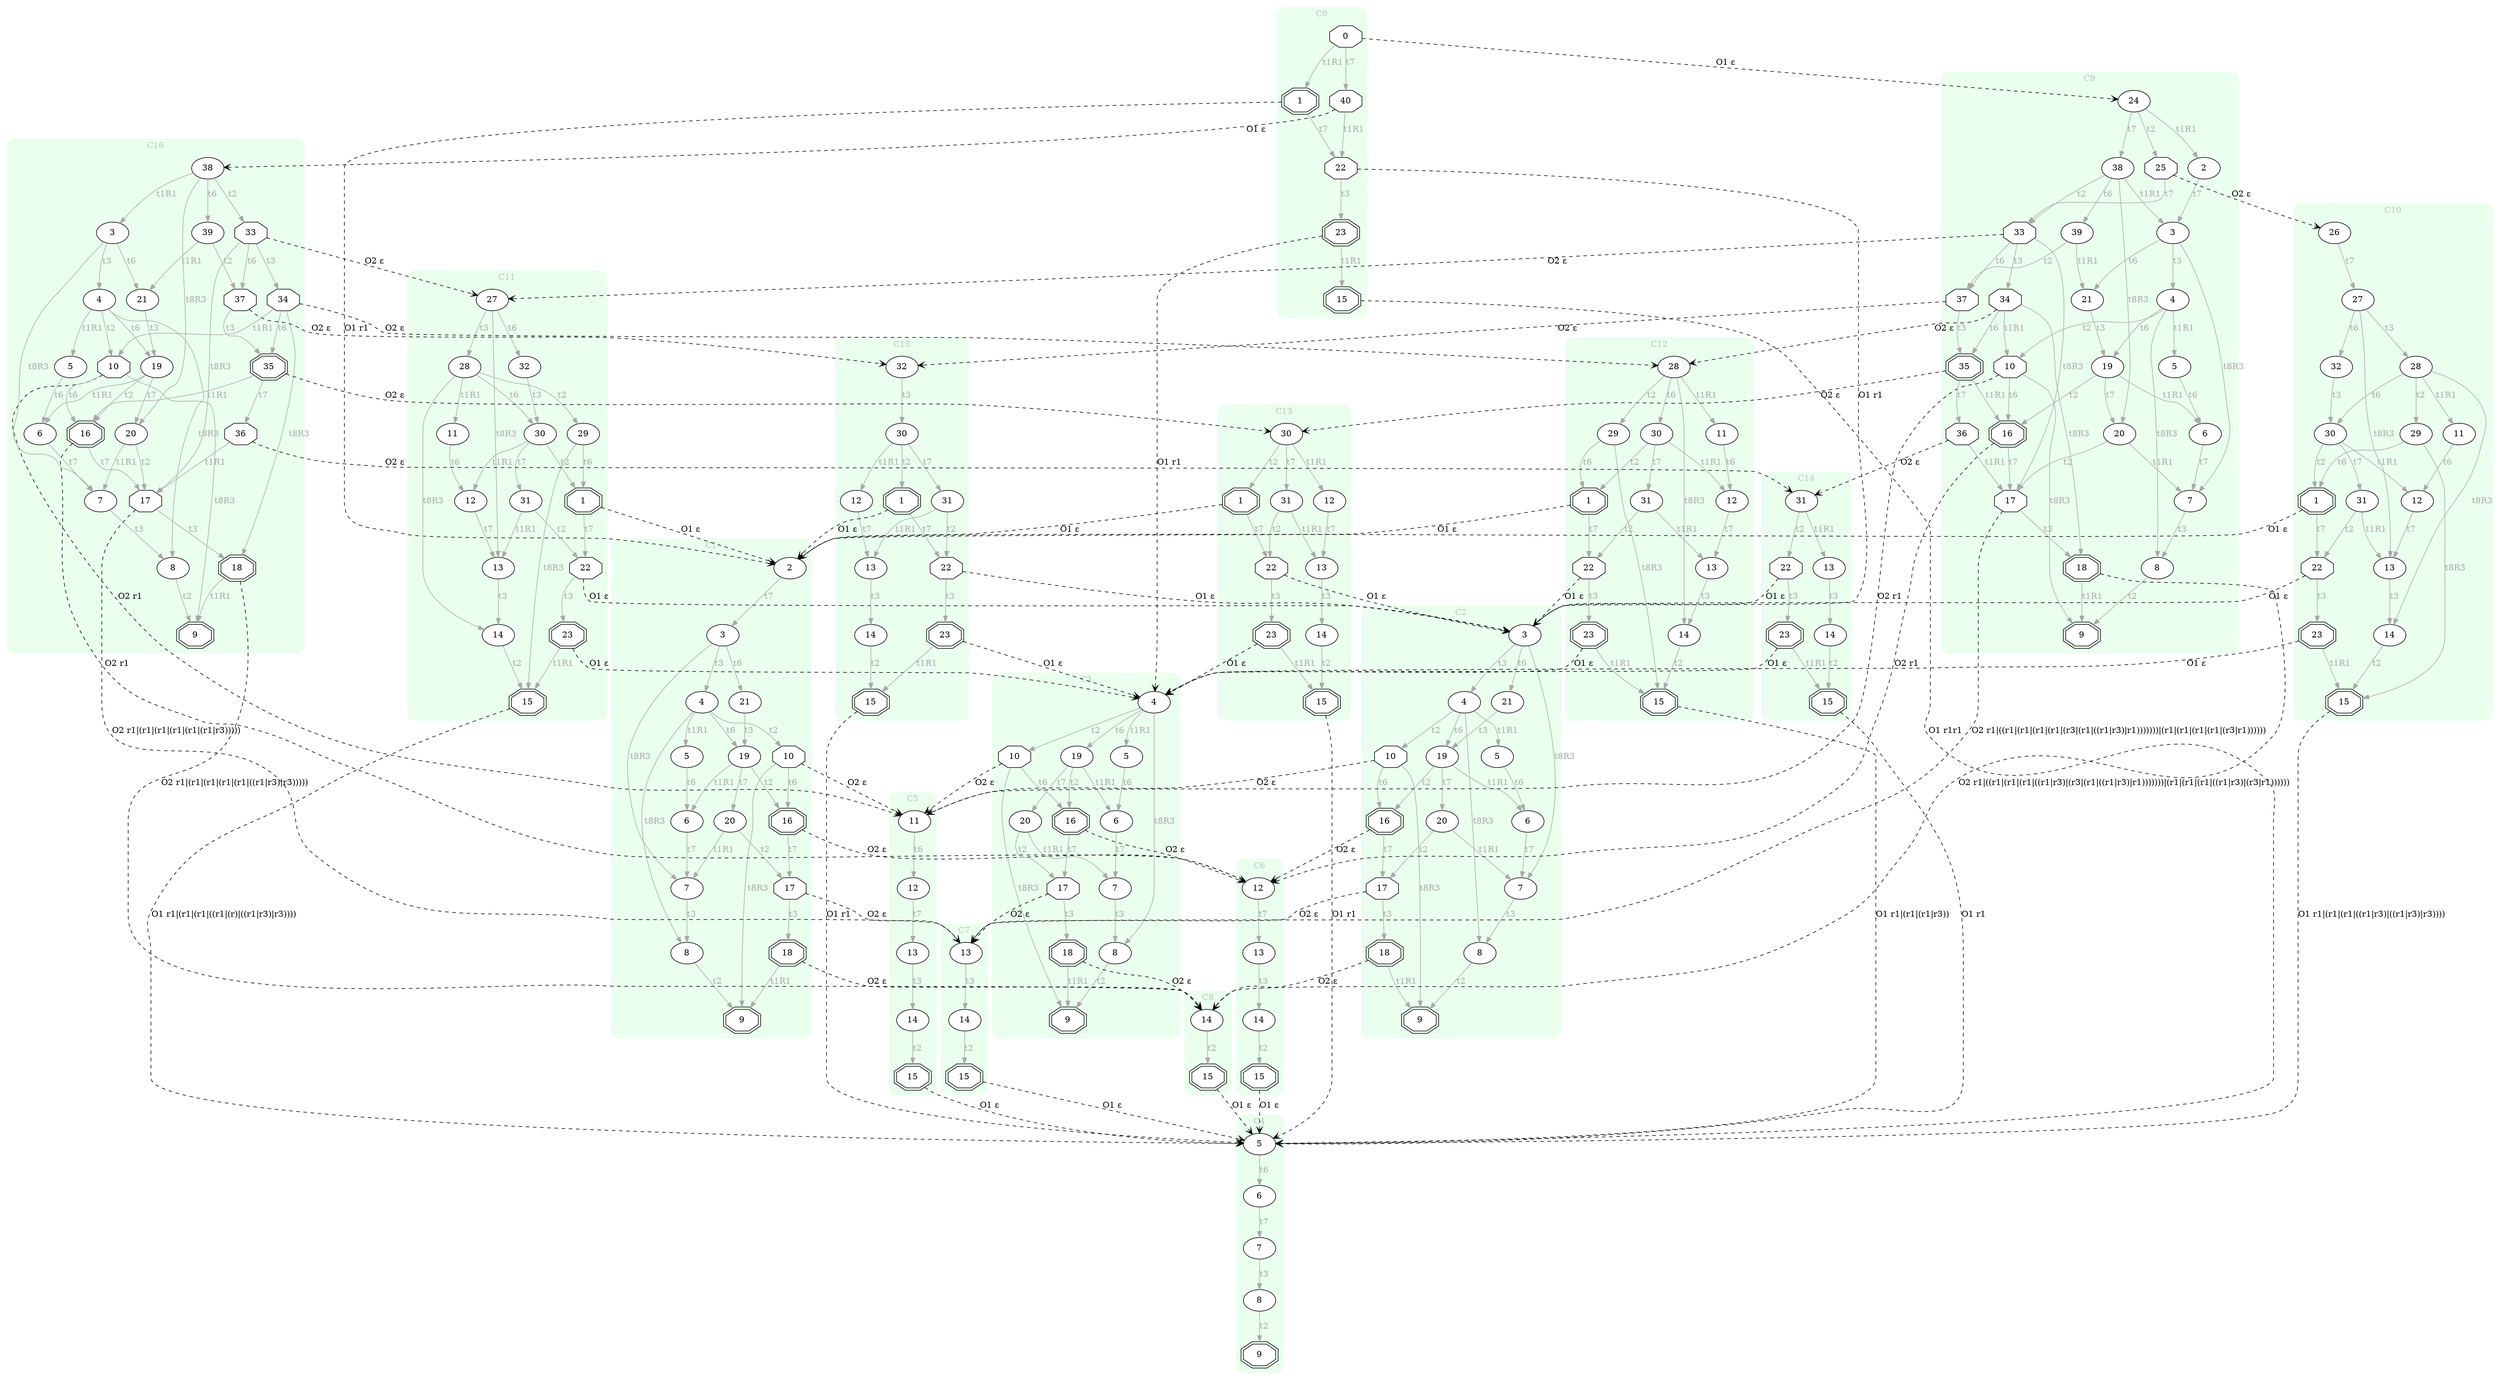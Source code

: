 digraph "EXPinput/i" {
node [style=filled fillcolor=white]
subgraph cluster0 {
style="rounded,filled" label="C0" fontcolor="#B2CCBB" color="#EAFFEE"
edge[color=darkgray fontcolor=darkgray]
node [shape=octagon]; C0S0 [label=0];
node [shape=doubleoctagon]; C0S1 [label=1];
node [shape=doubleoctagon]; C0S15 [label=15];
node [shape=octagon]; C0S22 [label=22];
node [shape=doubleoctagon]; C0S23 [label=23];
node [shape=octagon]; C0S40 [label=40];
C0S0 -> C0S1 [label=t1R1]
C0S0 -> C0S40 [label=t7]
C0S1 -> C0S22 [label=t7]
C0S22 -> C0S23 [label=t3]
C0S23 -> C0S15 [label=t1R1]
C0S40 -> C0S22 [label=t1R1]
}
subgraph cluster1 {
style="rounded,filled" label="C1" fontcolor="#B2CCBB" color="#EAFFEE"
edge[color=darkgray fontcolor=darkgray]
node [shape=oval]; C1S2 [label=2];
node [shape=oval]; C1S3 [label=3];
node [shape=oval]; C1S4 [label=4];
node [shape=oval]; C1S5 [label=5];
node [shape=oval]; C1S6 [label=6];
node [shape=oval]; C1S7 [label=7];
node [shape=oval]; C1S8 [label=8];
node [shape=doubleoctagon]; C1S9 [label=9];
node [shape=octagon]; C1S10 [label=10];
node [shape=doubleoctagon]; C1S16 [label=16];
node [shape=octagon]; C1S17 [label=17];
node [shape=doubleoctagon]; C1S18 [label=18];
node [shape=oval]; C1S19 [label=19];
node [shape=oval]; C1S20 [label=20];
node [shape=oval]; C1S21 [label=21];
C1S2 -> C1S3 [label=t7]
C1S3 -> C1S4 [label=t3]
C1S3 -> C1S21 [label=t6]
C1S3 -> C1S7 [label=t8R3]
C1S4 -> C1S5 [label=t1R1]
C1S4 -> C1S10 [label=t2]
C1S4 -> C1S19 [label=t6]
C1S4 -> C1S8 [label=t8R3]
C1S5 -> C1S6 [label=t6]
C1S6 -> C1S7 [label=t7]
C1S7 -> C1S8 [label=t3]
C1S8 -> C1S9 [label=t2]
C1S10 -> C1S16 [label=t6]
C1S10 -> C1S9 [label=t8R3]
C1S16 -> C1S17 [label=t7]
C1S17 -> C1S18 [label=t3]
C1S18 -> C1S9 [label=t1R1]
C1S19 -> C1S6 [label=t1R1]
C1S19 -> C1S16 [label=t2]
C1S19 -> C1S20 [label=t7]
C1S20 -> C1S7 [label=t1R1]
C1S20 -> C1S17 [label=t2]
C1S21 -> C1S19 [label=t3]
}
subgraph cluster2 {
style="rounded,filled" label="C2" fontcolor="#B2CCBB" color="#EAFFEE"
edge[color=darkgray fontcolor=darkgray]
node [shape=oval]; C2S3 [label=3];
node [shape=oval]; C2S4 [label=4];
node [shape=oval]; C2S5 [label=5];
node [shape=oval]; C2S6 [label=6];
node [shape=oval]; C2S7 [label=7];
node [shape=oval]; C2S8 [label=8];
node [shape=doubleoctagon]; C2S9 [label=9];
node [shape=octagon]; C2S10 [label=10];
node [shape=doubleoctagon]; C2S16 [label=16];
node [shape=octagon]; C2S17 [label=17];
node [shape=doubleoctagon]; C2S18 [label=18];
node [shape=oval]; C2S19 [label=19];
node [shape=oval]; C2S20 [label=20];
node [shape=oval]; C2S21 [label=21];
C2S3 -> C2S4 [label=t3]
C2S3 -> C2S21 [label=t6]
C2S3 -> C2S7 [label=t8R3]
C2S4 -> C2S5 [label=t1R1]
C2S4 -> C2S10 [label=t2]
C2S4 -> C2S19 [label=t6]
C2S4 -> C2S8 [label=t8R3]
C2S5 -> C2S6 [label=t6]
C2S6 -> C2S7 [label=t7]
C2S7 -> C2S8 [label=t3]
C2S8 -> C2S9 [label=t2]
C2S10 -> C2S16 [label=t6]
C2S10 -> C2S9 [label=t8R3]
C2S16 -> C2S17 [label=t7]
C2S17 -> C2S18 [label=t3]
C2S18 -> C2S9 [label=t1R1]
C2S19 -> C2S6 [label=t1R1]
C2S19 -> C2S16 [label=t2]
C2S19 -> C2S20 [label=t7]
C2S20 -> C2S7 [label=t1R1]
C2S20 -> C2S17 [label=t2]
C2S21 -> C2S19 [label=t3]
}
subgraph cluster3 {
style="rounded,filled" label="C3" fontcolor="#B2CCBB" color="#EAFFEE"
edge[color=darkgray fontcolor=darkgray]
node [shape=oval]; C3S4 [label=4];
node [shape=oval]; C3S5 [label=5];
node [shape=oval]; C3S6 [label=6];
node [shape=oval]; C3S7 [label=7];
node [shape=oval]; C3S8 [label=8];
node [shape=doubleoctagon]; C3S9 [label=9];
node [shape=octagon]; C3S10 [label=10];
node [shape=doubleoctagon]; C3S16 [label=16];
node [shape=octagon]; C3S17 [label=17];
node [shape=doubleoctagon]; C3S18 [label=18];
node [shape=oval]; C3S19 [label=19];
node [shape=oval]; C3S20 [label=20];
C3S4 -> C3S5 [label=t1R1]
C3S4 -> C3S10 [label=t2]
C3S4 -> C3S19 [label=t6]
C3S4 -> C3S8 [label=t8R3]
C3S5 -> C3S6 [label=t6]
C3S6 -> C3S7 [label=t7]
C3S7 -> C3S8 [label=t3]
C3S8 -> C3S9 [label=t2]
C3S10 -> C3S16 [label=t6]
C3S10 -> C3S9 [label=t8R3]
C3S16 -> C3S17 [label=t7]
C3S17 -> C3S18 [label=t3]
C3S18 -> C3S9 [label=t1R1]
C3S19 -> C3S6 [label=t1R1]
C3S19 -> C3S16 [label=t2]
C3S19 -> C3S20 [label=t7]
C3S20 -> C3S7 [label=t1R1]
C3S20 -> C3S17 [label=t2]
}
subgraph cluster4 {
style="rounded,filled" label="C4" fontcolor="#B2CCBB" color="#EAFFEE"
edge[color=darkgray fontcolor=darkgray]
node [shape=oval]; C4S5 [label=5];
node [shape=oval]; C4S6 [label=6];
node [shape=oval]; C4S7 [label=7];
node [shape=oval]; C4S8 [label=8];
node [shape=doubleoctagon]; C4S9 [label=9];
C4S5 -> C4S6 [label=t6]
C4S6 -> C4S7 [label=t7]
C4S7 -> C4S8 [label=t3]
C4S8 -> C4S9 [label=t2]
}
subgraph cluster5 {
style="rounded,filled" label="C5" fontcolor="#B2CCBB" color="#EAFFEE"
edge[color=darkgray fontcolor=darkgray]
node [shape=oval]; C5S11 [label=11];
node [shape=oval]; C5S12 [label=12];
node [shape=oval]; C5S13 [label=13];
node [shape=oval]; C5S14 [label=14];
node [shape=doubleoctagon]; C5S15 [label=15];
C5S11 -> C5S12 [label=t6]
C5S12 -> C5S13 [label=t7]
C5S13 -> C5S14 [label=t3]
C5S14 -> C5S15 [label=t2]
}
subgraph cluster6 {
style="rounded,filled" label="C6" fontcolor="#B2CCBB" color="#EAFFEE"
edge[color=darkgray fontcolor=darkgray]
node [shape=oval]; C6S12 [label=12];
node [shape=oval]; C6S13 [label=13];
node [shape=oval]; C6S14 [label=14];
node [shape=doubleoctagon]; C6S15 [label=15];
C6S12 -> C6S13 [label=t7]
C6S13 -> C6S14 [label=t3]
C6S14 -> C6S15 [label=t2]
}
subgraph cluster7 {
style="rounded,filled" label="C7" fontcolor="#B2CCBB" color="#EAFFEE"
edge[color=darkgray fontcolor=darkgray]
node [shape=oval]; C7S13 [label=13];
node [shape=oval]; C7S14 [label=14];
node [shape=doubleoctagon]; C7S15 [label=15];
C7S13 -> C7S14 [label=t3]
C7S14 -> C7S15 [label=t2]
}
subgraph cluster8 {
style="rounded,filled" label="C8" fontcolor="#B2CCBB" color="#EAFFEE"
edge[color=darkgray fontcolor=darkgray]
node [shape=oval]; C8S14 [label=14];
node [shape=doubleoctagon]; C8S15 [label=15];
C8S14 -> C8S15 [label=t2]
}
subgraph cluster9 {
style="rounded,filled" label="C9" fontcolor="#B2CCBB" color="#EAFFEE"
edge[color=darkgray fontcolor=darkgray]
node [shape=oval]; C9S24 [label=24];
node [shape=oval]; C9S3 [label=3];
node [shape=oval]; C9S4 [label=4];
node [shape=oval]; C9S5 [label=5];
node [shape=oval]; C9S6 [label=6];
node [shape=oval]; C9S7 [label=7];
node [shape=oval]; C9S8 [label=8];
node [shape=doubleoctagon]; C9S9 [label=9];
node [shape=octagon]; C9S10 [label=10];
node [shape=doubleoctagon]; C9S16 [label=16];
node [shape=octagon]; C9S17 [label=17];
node [shape=doubleoctagon]; C9S18 [label=18];
node [shape=oval]; C9S19 [label=19];
node [shape=oval]; C9S20 [label=20];
node [shape=oval]; C9S21 [label=21];
node [shape=oval]; C9S2 [label=2];
node [shape=octagon]; C9S25 [label=25];
node [shape=octagon]; C9S33 [label=33];
node [shape=octagon]; C9S34 [label=34];
node [shape=doubleoctagon]; C9S35 [label=35];
node [shape=octagon]; C9S36 [label=36];
node [shape=octagon]; C9S37 [label=37];
node [shape=oval]; C9S38 [label=38];
node [shape=oval]; C9S39 [label=39];
C9S24 -> C9S2 [label=t1R1]
C9S24 -> C9S25 [label=t2]
C9S24 -> C9S38 [label=t7]
C9S3 -> C9S4 [label=t3]
C9S3 -> C9S21 [label=t6]
C9S3 -> C9S7 [label=t8R3]
C9S4 -> C9S5 [label=t1R1]
C9S4 -> C9S10 [label=t2]
C9S4 -> C9S19 [label=t6]
C9S4 -> C9S8 [label=t8R3]
C9S5 -> C9S6 [label=t6]
C9S6 -> C9S7 [label=t7]
C9S7 -> C9S8 [label=t3]
C9S8 -> C9S9 [label=t2]
C9S10 -> C9S16 [label=t6]
C9S10 -> C9S9 [label=t8R3]
C9S16 -> C9S17 [label=t7]
C9S17 -> C9S18 [label=t3]
C9S18 -> C9S9 [label=t1R1]
C9S19 -> C9S6 [label=t1R1]
C9S19 -> C9S16 [label=t2]
C9S19 -> C9S20 [label=t7]
C9S20 -> C9S7 [label=t1R1]
C9S20 -> C9S17 [label=t2]
C9S21 -> C9S19 [label=t3]
C9S2 -> C9S3 [label=t7]
C9S25 -> C9S33 [label=t7]
C9S33 -> C9S34 [label=t3]
C9S33 -> C9S37 [label=t6]
C9S33 -> C9S17 [label=t8R3]
C9S34 -> C9S10 [label=t1R1]
C9S34 -> C9S35 [label=t6]
C9S34 -> C9S18 [label=t8R3]
C9S35 -> C9S16 [label=t1R1]
C9S35 -> C9S36 [label=t7]
C9S36 -> C9S17 [label=t1R1]
C9S37 -> C9S35 [label=t3]
C9S38 -> C9S3 [label=t1R1]
C9S38 -> C9S33 [label=t2]
C9S38 -> C9S39 [label=t6]
C9S38 -> C9S20 [label=t8R3]
C9S39 -> C9S21 [label=t1R1]
C9S39 -> C9S37 [label=t2]
}
subgraph cluster10 {
style="rounded,filled" label="C10" fontcolor="#B2CCBB" color="#EAFFEE"
edge[color=darkgray fontcolor=darkgray]
node [shape=oval]; C10S26 [label=26];
node [shape=oval]; C10S11 [label=11];
node [shape=oval]; C10S12 [label=12];
node [shape=oval]; C10S13 [label=13];
node [shape=oval]; C10S14 [label=14];
node [shape=doubleoctagon]; C10S15 [label=15];
node [shape=octagon]; C10S22 [label=22];
node [shape=doubleoctagon]; C10S23 [label=23];
node [shape=doubleoctagon]; C10S1 [label=1];
node [shape=oval]; C10S27 [label=27];
node [shape=oval]; C10S28 [label=28];
node [shape=oval]; C10S29 [label=29];
node [shape=oval]; C10S30 [label=30];
node [shape=oval]; C10S31 [label=31];
node [shape=oval]; C10S32 [label=32];
C10S26 -> C10S27 [label=t7]
C10S11 -> C10S12 [label=t6]
C10S12 -> C10S13 [label=t7]
C10S13 -> C10S14 [label=t3]
C10S14 -> C10S15 [label=t2]
C10S22 -> C10S23 [label=t3]
C10S23 -> C10S15 [label=t1R1]
C10S1 -> C10S22 [label=t7]
C10S27 -> C10S28 [label=t3]
C10S27 -> C10S32 [label=t6]
C10S27 -> C10S13 [label=t8R3]
C10S28 -> C10S11 [label=t1R1]
C10S28 -> C10S29 [label=t2]
C10S28 -> C10S30 [label=t6]
C10S28 -> C10S14 [label=t8R3]
C10S29 -> C10S1 [label=t6]
C10S29 -> C10S15 [label=t8R3]
C10S30 -> C10S12 [label=t1R1]
C10S30 -> C10S1 [label=t2]
C10S30 -> C10S31 [label=t7]
C10S31 -> C10S13 [label=t1R1]
C10S31 -> C10S22 [label=t2]
C10S32 -> C10S30 [label=t3]
}
subgraph cluster11 {
style="rounded,filled" label="C11" fontcolor="#B2CCBB" color="#EAFFEE"
edge[color=darkgray fontcolor=darkgray]
node [shape=oval]; C11S27 [label=27];
node [shape=oval]; C11S11 [label=11];
node [shape=oval]; C11S12 [label=12];
node [shape=oval]; C11S13 [label=13];
node [shape=oval]; C11S14 [label=14];
node [shape=doubleoctagon]; C11S15 [label=15];
node [shape=octagon]; C11S22 [label=22];
node [shape=doubleoctagon]; C11S23 [label=23];
node [shape=doubleoctagon]; C11S1 [label=1];
node [shape=oval]; C11S28 [label=28];
node [shape=oval]; C11S29 [label=29];
node [shape=oval]; C11S30 [label=30];
node [shape=oval]; C11S31 [label=31];
node [shape=oval]; C11S32 [label=32];
C11S27 -> C11S28 [label=t3]
C11S27 -> C11S32 [label=t6]
C11S27 -> C11S13 [label=t8R3]
C11S11 -> C11S12 [label=t6]
C11S12 -> C11S13 [label=t7]
C11S13 -> C11S14 [label=t3]
C11S14 -> C11S15 [label=t2]
C11S22 -> C11S23 [label=t3]
C11S23 -> C11S15 [label=t1R1]
C11S1 -> C11S22 [label=t7]
C11S28 -> C11S11 [label=t1R1]
C11S28 -> C11S29 [label=t2]
C11S28 -> C11S30 [label=t6]
C11S28 -> C11S14 [label=t8R3]
C11S29 -> C11S1 [label=t6]
C11S29 -> C11S15 [label=t8R3]
C11S30 -> C11S12 [label=t1R1]
C11S30 -> C11S1 [label=t2]
C11S30 -> C11S31 [label=t7]
C11S31 -> C11S13 [label=t1R1]
C11S31 -> C11S22 [label=t2]
C11S32 -> C11S30 [label=t3]
}
subgraph cluster12 {
style="rounded,filled" label="C12" fontcolor="#B2CCBB" color="#EAFFEE"
edge[color=darkgray fontcolor=darkgray]
node [shape=oval]; C12S28 [label=28];
node [shape=oval]; C12S11 [label=11];
node [shape=oval]; C12S12 [label=12];
node [shape=oval]; C12S13 [label=13];
node [shape=oval]; C12S14 [label=14];
node [shape=doubleoctagon]; C12S15 [label=15];
node [shape=octagon]; C12S22 [label=22];
node [shape=doubleoctagon]; C12S23 [label=23];
node [shape=doubleoctagon]; C12S1 [label=1];
node [shape=oval]; C12S29 [label=29];
node [shape=oval]; C12S30 [label=30];
node [shape=oval]; C12S31 [label=31];
C12S28 -> C12S11 [label=t1R1]
C12S28 -> C12S29 [label=t2]
C12S28 -> C12S30 [label=t6]
C12S28 -> C12S14 [label=t8R3]
C12S11 -> C12S12 [label=t6]
C12S12 -> C12S13 [label=t7]
C12S13 -> C12S14 [label=t3]
C12S14 -> C12S15 [label=t2]
C12S22 -> C12S23 [label=t3]
C12S23 -> C12S15 [label=t1R1]
C12S1 -> C12S22 [label=t7]
C12S29 -> C12S1 [label=t6]
C12S29 -> C12S15 [label=t8R3]
C12S30 -> C12S12 [label=t1R1]
C12S30 -> C12S1 [label=t2]
C12S30 -> C12S31 [label=t7]
C12S31 -> C12S13 [label=t1R1]
C12S31 -> C12S22 [label=t2]
}
subgraph cluster13 {
style="rounded,filled" label="C13" fontcolor="#B2CCBB" color="#EAFFEE"
edge[color=darkgray fontcolor=darkgray]
node [shape=oval]; C13S30 [label=30];
node [shape=oval]; C13S12 [label=12];
node [shape=oval]; C13S13 [label=13];
node [shape=oval]; C13S14 [label=14];
node [shape=doubleoctagon]; C13S15 [label=15];
node [shape=octagon]; C13S22 [label=22];
node [shape=doubleoctagon]; C13S23 [label=23];
node [shape=doubleoctagon]; C13S1 [label=1];
node [shape=oval]; C13S31 [label=31];
C13S30 -> C13S12 [label=t1R1]
C13S30 -> C13S1 [label=t2]
C13S30 -> C13S31 [label=t7]
C13S12 -> C13S13 [label=t7]
C13S13 -> C13S14 [label=t3]
C13S14 -> C13S15 [label=t2]
C13S22 -> C13S23 [label=t3]
C13S23 -> C13S15 [label=t1R1]
C13S1 -> C13S22 [label=t7]
C13S31 -> C13S13 [label=t1R1]
C13S31 -> C13S22 [label=t2]
}
subgraph cluster14 {
style="rounded,filled" label="C14" fontcolor="#B2CCBB" color="#EAFFEE"
edge[color=darkgray fontcolor=darkgray]
node [shape=oval]; C14S31 [label=31];
node [shape=oval]; C14S14 [label=14];
node [shape=doubleoctagon]; C14S15 [label=15];
node [shape=octagon]; C14S22 [label=22];
node [shape=doubleoctagon]; C14S23 [label=23];
node [shape=oval]; C14S13 [label=13];
C14S31 -> C14S13 [label=t1R1]
C14S31 -> C14S22 [label=t2]
C14S14 -> C14S15 [label=t2]
C14S22 -> C14S23 [label=t3]
C14S23 -> C14S15 [label=t1R1]
C14S13 -> C14S14 [label=t3]
}
subgraph cluster15 {
style="rounded,filled" label="C15" fontcolor="#B2CCBB" color="#EAFFEE"
edge[color=darkgray fontcolor=darkgray]
node [shape=oval]; C15S32 [label=32];
node [shape=oval]; C15S12 [label=12];
node [shape=oval]; C15S13 [label=13];
node [shape=oval]; C15S14 [label=14];
node [shape=doubleoctagon]; C15S15 [label=15];
node [shape=octagon]; C15S22 [label=22];
node [shape=doubleoctagon]; C15S23 [label=23];
node [shape=oval]; C15S30 [label=30];
node [shape=oval]; C15S31 [label=31];
node [shape=doubleoctagon]; C15S1 [label=1];
C15S32 -> C15S30 [label=t3]
C15S12 -> C15S13 [label=t7]
C15S13 -> C15S14 [label=t3]
C15S14 -> C15S15 [label=t2]
C15S22 -> C15S23 [label=t3]
C15S23 -> C15S15 [label=t1R1]
C15S30 -> C15S12 [label=t1R1]
C15S30 -> C15S1 [label=t2]
C15S30 -> C15S31 [label=t7]
C15S31 -> C15S13 [label=t1R1]
C15S31 -> C15S22 [label=t2]
C15S1 -> C15S22 [label=t7]
}
subgraph cluster16 {
style="rounded,filled" label="C16" fontcolor="#B2CCBB" color="#EAFFEE"
edge[color=darkgray fontcolor=darkgray]
node [shape=oval]; C16S38 [label=38];
node [shape=oval]; C16S4 [label=4];
node [shape=oval]; C16S5 [label=5];
node [shape=oval]; C16S6 [label=6];
node [shape=oval]; C16S7 [label=7];
node [shape=oval]; C16S8 [label=8];
node [shape=doubleoctagon]; C16S9 [label=9];
node [shape=octagon]; C16S10 [label=10];
node [shape=doubleoctagon]; C16S16 [label=16];
node [shape=octagon]; C16S17 [label=17];
node [shape=doubleoctagon]; C16S18 [label=18];
node [shape=oval]; C16S19 [label=19];
node [shape=oval]; C16S20 [label=20];
node [shape=oval]; C16S21 [label=21];
node [shape=octagon]; C16S33 [label=33];
node [shape=octagon]; C16S34 [label=34];
node [shape=doubleoctagon]; C16S35 [label=35];
node [shape=octagon]; C16S36 [label=36];
node [shape=octagon]; C16S37 [label=37];
node [shape=oval]; C16S3 [label=3];
node [shape=oval]; C16S39 [label=39];
C16S38 -> C16S3 [label=t1R1]
C16S38 -> C16S33 [label=t2]
C16S38 -> C16S39 [label=t6]
C16S38 -> C16S20 [label=t8R3]
C16S4 -> C16S5 [label=t1R1]
C16S4 -> C16S10 [label=t2]
C16S4 -> C16S19 [label=t6]
C16S4 -> C16S8 [label=t8R3]
C16S5 -> C16S6 [label=t6]
C16S6 -> C16S7 [label=t7]
C16S7 -> C16S8 [label=t3]
C16S8 -> C16S9 [label=t2]
C16S10 -> C16S16 [label=t6]
C16S10 -> C16S9 [label=t8R3]
C16S16 -> C16S17 [label=t7]
C16S17 -> C16S18 [label=t3]
C16S18 -> C16S9 [label=t1R1]
C16S19 -> C16S6 [label=t1R1]
C16S19 -> C16S16 [label=t2]
C16S19 -> C16S20 [label=t7]
C16S20 -> C16S7 [label=t1R1]
C16S20 -> C16S17 [label=t2]
C16S21 -> C16S19 [label=t3]
C16S33 -> C16S34 [label=t3]
C16S33 -> C16S37 [label=t6]
C16S33 -> C16S17 [label=t8R3]
C16S34 -> C16S10 [label=t1R1]
C16S34 -> C16S35 [label=t6]
C16S34 -> C16S18 [label=t8R3]
C16S35 -> C16S16 [label=t1R1]
C16S35 -> C16S36 [label=t7]
C16S36 -> C16S17 [label=t1R1]
C16S37 -> C16S35 [label=t3]
C16S3 -> C16S4 [label=t3]
C16S3 -> C16S21 [label=t6]
C16S3 -> C16S7 [label=t8R3]
C16S39 -> C16S21 [label=t1R1]
C16S39 -> C16S37 [label=t2]
}
C0S0 -> C9S24 [style=dashed arrowhead=vee label="O1 ε"]
C0S40 -> C16S38 [style=dashed arrowhead=vee label="O1 ε"]
C0S22 -> C2S3 [style=dashed arrowhead=vee label="O1 r1"]
C0S23 -> C3S4 [style=dashed arrowhead=vee label="O1 r1"]
C0S15 -> C4S5 [style=dashed arrowhead=vee label="O1 r1r1"]
C0S1 -> C1S2 [style=dashed arrowhead=vee label="O1 r1"]
C1S17 -> C7S13 [style=dashed arrowhead=vee label="O2 ε"]
C1S18 -> C8S14 [style=dashed arrowhead=vee label="O2 ε"]
C1S16 -> C6S12 [style=dashed arrowhead=vee label="O2 ε"]
C1S10 -> C5S11 [style=dashed arrowhead=vee label="O2 ε"]
C2S17 -> C7S13 [style=dashed arrowhead=vee label="O2 ε"]
C2S18 -> C8S14 [style=dashed arrowhead=vee label="O2 ε"]
C2S16 -> C6S12 [style=dashed arrowhead=vee label="O2 ε"]
C2S10 -> C5S11 [style=dashed arrowhead=vee label="O2 ε"]
C3S17 -> C7S13 [style=dashed arrowhead=vee label="O2 ε"]
C3S18 -> C8S14 [style=dashed arrowhead=vee label="O2 ε"]
C3S16 -> C6S12 [style=dashed arrowhead=vee label="O2 ε"]
C3S10 -> C5S11 [style=dashed arrowhead=vee label="O2 ε"]
C5S15 -> C4S5 [style=dashed arrowhead=vee label="O1 ε"]
C6S15 -> C4S5 [style=dashed arrowhead=vee label="O1 ε"]
C7S15 -> C4S5 [style=dashed arrowhead=vee label="O1 ε"]
C8S15 -> C4S5 [style=dashed arrowhead=vee label="O1 ε"]
C9S17 -> C7S13 [style=dashed arrowhead=vee label="O2 r1|((r1|(r1|(r1|(r1|(r3|(r1|((r1|r3)|r1)))))))|(r1|(r1|(r1|(r1|(r3|r1))))))"]
C9S18 -> C8S14 [style=dashed arrowhead=vee label="O2 r1|((r1|(r1|(r1|((r1|r3)|(r3|(r1|((r1|r3)|r1)))))))|(r1|(r1|(r1|((r1|r3)|(r3|r1))))))"]
C9S37 -> C15S32 [style=dashed arrowhead=vee label="O2 ε"]
C9S35 -> C13S30 [style=dashed arrowhead=vee label="O2 ε"]
C9S36 -> C14S31 [style=dashed arrowhead=vee label="O2 ε"]
C9S16 -> C6S12 [style=dashed arrowhead=vee label="O2 r1"]
C9S33 -> C11S27 [style=dashed arrowhead=vee label="O2 ε"]
C9S34 -> C12S28 [style=dashed arrowhead=vee label="O2 ε"]
C9S10 -> C5S11 [style=dashed arrowhead=vee label="O2 r1"]
C9S25 -> C10S26 [style=dashed arrowhead=vee label="O2 ε"]
C10S15 -> C4S5 [style=dashed arrowhead=vee label="O1 r1|(r1|(r1|((r1|r3)|((r1|r3)|r3))))"]
C10S22 -> C2S3 [style=dashed arrowhead=vee label="O1 ε"]
C10S23 -> C3S4 [style=dashed arrowhead=vee label="O1 ε"]
C10S1 -> C1S2 [style=dashed arrowhead=vee label="O1 ε"]
C11S15 -> C4S5 [style=dashed arrowhead=vee label="O1 r1|(r1|(r1|((r1|(r)|((r1|r3)|r3))))"]
C11S22 -> C2S3 [style=dashed arrowhead=vee label="O1 ε"]
C11S23 -> C3S4 [style=dashed arrowhead=vee label="O1 ε"]
C11S1 -> C1S2 [style=dashed arrowhead=vee label="O1 ε"]
C12S15 -> C4S5 [style=dashed arrowhead=vee label="O1 r1|(r1|(r1|r3))"]
C12S22 -> C2S3 [style=dashed arrowhead=vee label="O1 ε"]
C12S23 -> C3S4 [style=dashed arrowhead=vee label="O1 ε"]
C12S1 -> C1S2 [style=dashed arrowhead=vee label="O1 ε"]
C13S22 -> C2S3 [style=dashed arrowhead=vee label="O1 ε"]
C13S23 -> C3S4 [style=dashed arrowhead=vee label="O1 ε"]
C13S15 -> C4S5 [style=dashed arrowhead=vee label="O1 r1"]
C13S1 -> C1S2 [style=dashed arrowhead=vee label="O1 ε"]
C14S22 -> C2S3 [style=dashed arrowhead=vee label="O1 ε"]
C14S23 -> C3S4 [style=dashed arrowhead=vee label="O1 ε"]
C14S15 -> C4S5 [style=dashed arrowhead=vee label="O1 r1"]
C15S22 -> C2S3 [style=dashed arrowhead=vee label="O1 ε"]
C15S23 -> C3S4 [style=dashed arrowhead=vee label="O1 ε"]
C15S15 -> C4S5 [style=dashed arrowhead=vee label="O1 r1"]
C15S1 -> C1S2 [style=dashed arrowhead=vee label="O1 ε"]
C16S17 -> C7S13 [style=dashed arrowhead=vee label="O2 r1|(r1|(r1|(r1|(r1|(r1|r3)))))"]
C16S18 -> C8S14 [style=dashed arrowhead=vee label="O2 r1|(r1|(r1|(r1|(r1|((r1|r3)|r3)))))"]
C16S37 -> C15S32 [style=dashed arrowhead=vee label="O2 ε"]
C16S35 -> C13S30 [style=dashed arrowhead=vee label="O2 ε"]
C16S36 -> C14S31 [style=dashed arrowhead=vee label="O2 ε"]
C16S16 -> C6S12 [style=dashed arrowhead=vee label="O2 r1"]
C16S33 -> C11S27 [style=dashed arrowhead=vee label="O2 ε"]
C16S34 -> C12S28 [style=dashed arrowhead=vee label="O2 ε"]
C16S10 -> C5S11 [style=dashed arrowhead=vee label="O2 r1"]
}
